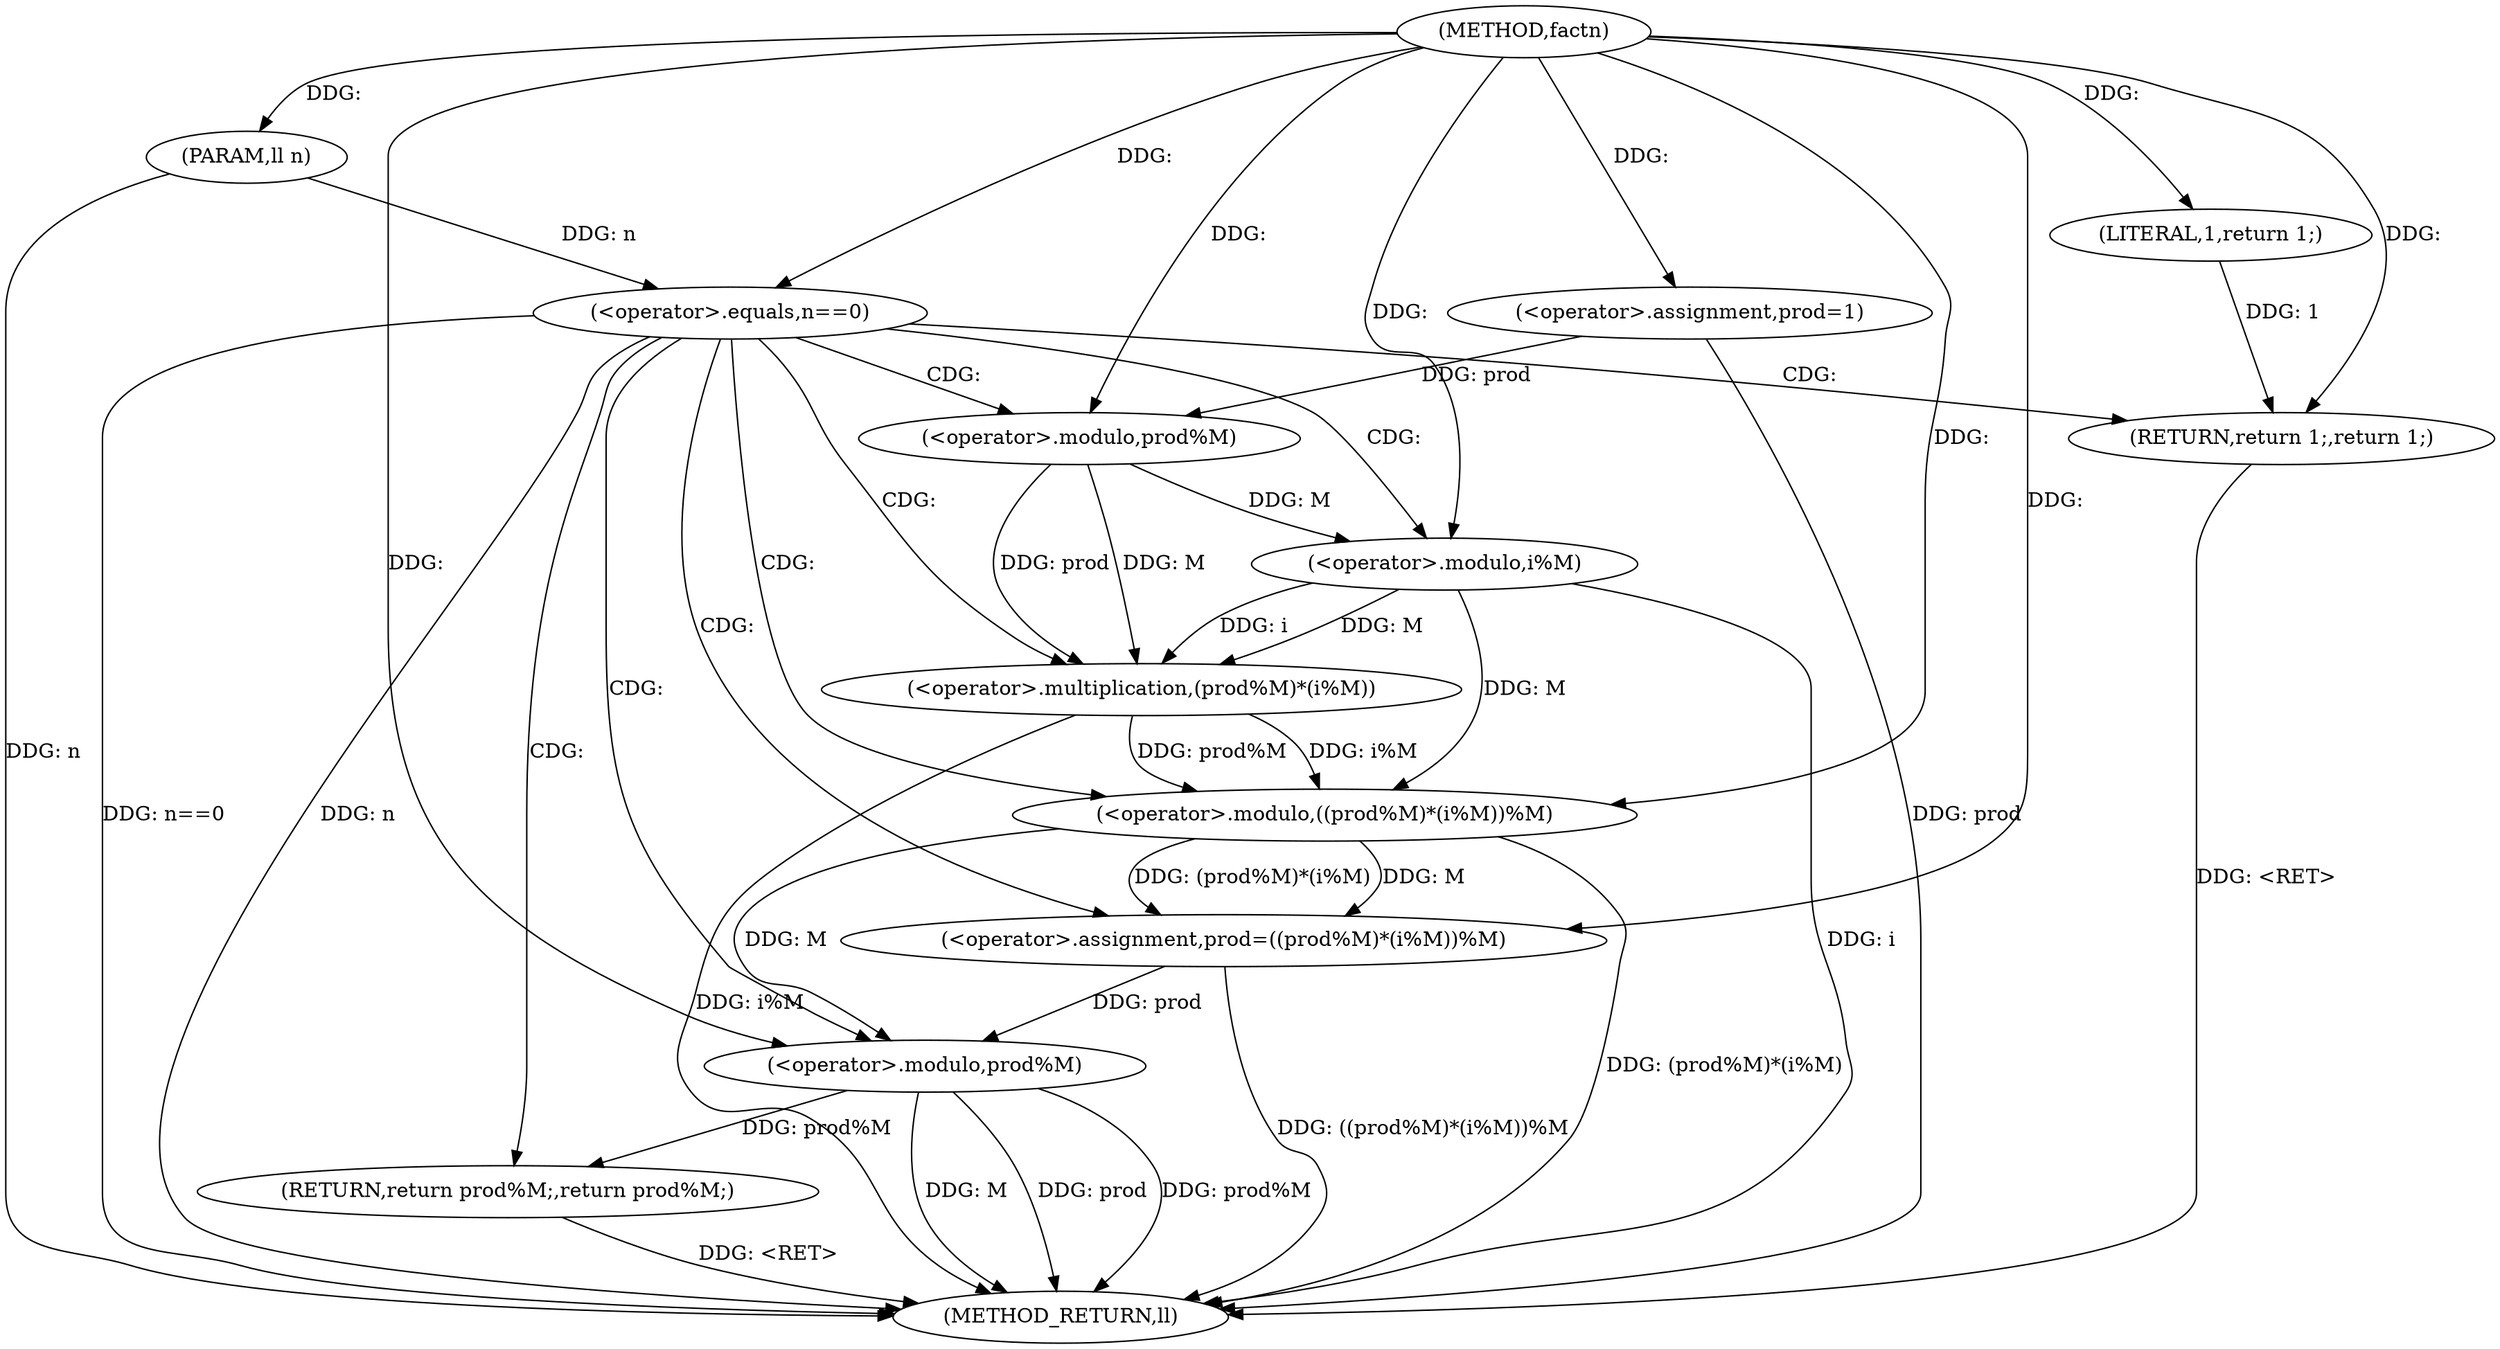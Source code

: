 digraph "factn" {  
"1000128" [label = "(METHOD,factn)" ]
"1000156" [label = "(METHOD_RETURN,ll)" ]
"1000129" [label = "(PARAM,ll n)" ]
"1000132" [label = "(<operator>.assignment,prod=1)" ]
"1000141" [label = "(<operator>.assignment,prod=((prod%M)*(i%M))%M)" ]
"1000152" [label = "(RETURN,return prod%M;,return prod%M;)" ]
"1000136" [label = "(<operator>.equals,n==0)" ]
"1000139" [label = "(RETURN,return 1;,return 1;)" ]
"1000153" [label = "(<operator>.modulo,prod%M)" ]
"1000140" [label = "(LITERAL,1,return 1;)" ]
"1000143" [label = "(<operator>.modulo,((prod%M)*(i%M))%M)" ]
"1000144" [label = "(<operator>.multiplication,(prod%M)*(i%M))" ]
"1000145" [label = "(<operator>.modulo,prod%M)" ]
"1000148" [label = "(<operator>.modulo,i%M)" ]
  "1000139" -> "1000156"  [ label = "DDG: <RET>"] 
  "1000152" -> "1000156"  [ label = "DDG: <RET>"] 
  "1000129" -> "1000156"  [ label = "DDG: n"] 
  "1000132" -> "1000156"  [ label = "DDG: prod"] 
  "1000136" -> "1000156"  [ label = "DDG: n"] 
  "1000136" -> "1000156"  [ label = "DDG: n==0"] 
  "1000144" -> "1000156"  [ label = "DDG: i%M"] 
  "1000143" -> "1000156"  [ label = "DDG: (prod%M)*(i%M)"] 
  "1000141" -> "1000156"  [ label = "DDG: ((prod%M)*(i%M))%M"] 
  "1000153" -> "1000156"  [ label = "DDG: prod"] 
  "1000153" -> "1000156"  [ label = "DDG: M"] 
  "1000153" -> "1000156"  [ label = "DDG: prod%M"] 
  "1000148" -> "1000156"  [ label = "DDG: i"] 
  "1000128" -> "1000129"  [ label = "DDG: "] 
  "1000128" -> "1000132"  [ label = "DDG: "] 
  "1000143" -> "1000141"  [ label = "DDG: M"] 
  "1000143" -> "1000141"  [ label = "DDG: (prod%M)*(i%M)"] 
  "1000153" -> "1000152"  [ label = "DDG: prod%M"] 
  "1000140" -> "1000139"  [ label = "DDG: 1"] 
  "1000128" -> "1000139"  [ label = "DDG: "] 
  "1000128" -> "1000141"  [ label = "DDG: "] 
  "1000129" -> "1000136"  [ label = "DDG: n"] 
  "1000128" -> "1000136"  [ label = "DDG: "] 
  "1000128" -> "1000140"  [ label = "DDG: "] 
  "1000144" -> "1000143"  [ label = "DDG: i%M"] 
  "1000144" -> "1000143"  [ label = "DDG: prod%M"] 
  "1000148" -> "1000143"  [ label = "DDG: M"] 
  "1000128" -> "1000143"  [ label = "DDG: "] 
  "1000141" -> "1000153"  [ label = "DDG: prod"] 
  "1000128" -> "1000153"  [ label = "DDG: "] 
  "1000143" -> "1000153"  [ label = "DDG: M"] 
  "1000145" -> "1000144"  [ label = "DDG: prod"] 
  "1000145" -> "1000144"  [ label = "DDG: M"] 
  "1000148" -> "1000144"  [ label = "DDG: M"] 
  "1000148" -> "1000144"  [ label = "DDG: i"] 
  "1000132" -> "1000145"  [ label = "DDG: prod"] 
  "1000128" -> "1000145"  [ label = "DDG: "] 
  "1000128" -> "1000148"  [ label = "DDG: "] 
  "1000145" -> "1000148"  [ label = "DDG: M"] 
  "1000136" -> "1000141"  [ label = "CDG: "] 
  "1000136" -> "1000145"  [ label = "CDG: "] 
  "1000136" -> "1000153"  [ label = "CDG: "] 
  "1000136" -> "1000152"  [ label = "CDG: "] 
  "1000136" -> "1000139"  [ label = "CDG: "] 
  "1000136" -> "1000148"  [ label = "CDG: "] 
  "1000136" -> "1000143"  [ label = "CDG: "] 
  "1000136" -> "1000144"  [ label = "CDG: "] 
}
